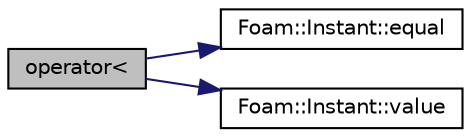 digraph "operator&lt;"
{
  bgcolor="transparent";
  edge [fontname="Helvetica",fontsize="10",labelfontname="Helvetica",labelfontsize="10"];
  node [fontname="Helvetica",fontsize="10",shape=record];
  rankdir="LR";
  Node1 [label="operator\<",height=0.2,width=0.4,color="black", fillcolor="grey75", style="filled" fontcolor="black"];
  Node1 -> Node2 [color="midnightblue",fontsize="10",style="solid",fontname="Helvetica"];
  Node2 [label="Foam::Instant::equal",height=0.2,width=0.4,color="black",URL="$classFoam_1_1Instant.html#aef85bab0ccbe9d910186e31a6e531ce1",tooltip="True if values are equal (includes SMALL for rounding) "];
  Node1 -> Node3 [color="midnightblue",fontsize="10",style="solid",fontname="Helvetica"];
  Node3 [label="Foam::Instant::value",height=0.2,width=0.4,color="black",URL="$classFoam_1_1Instant.html#a0e828b77f1a98d821785957638b0d070",tooltip="The value (const access) "];
}
